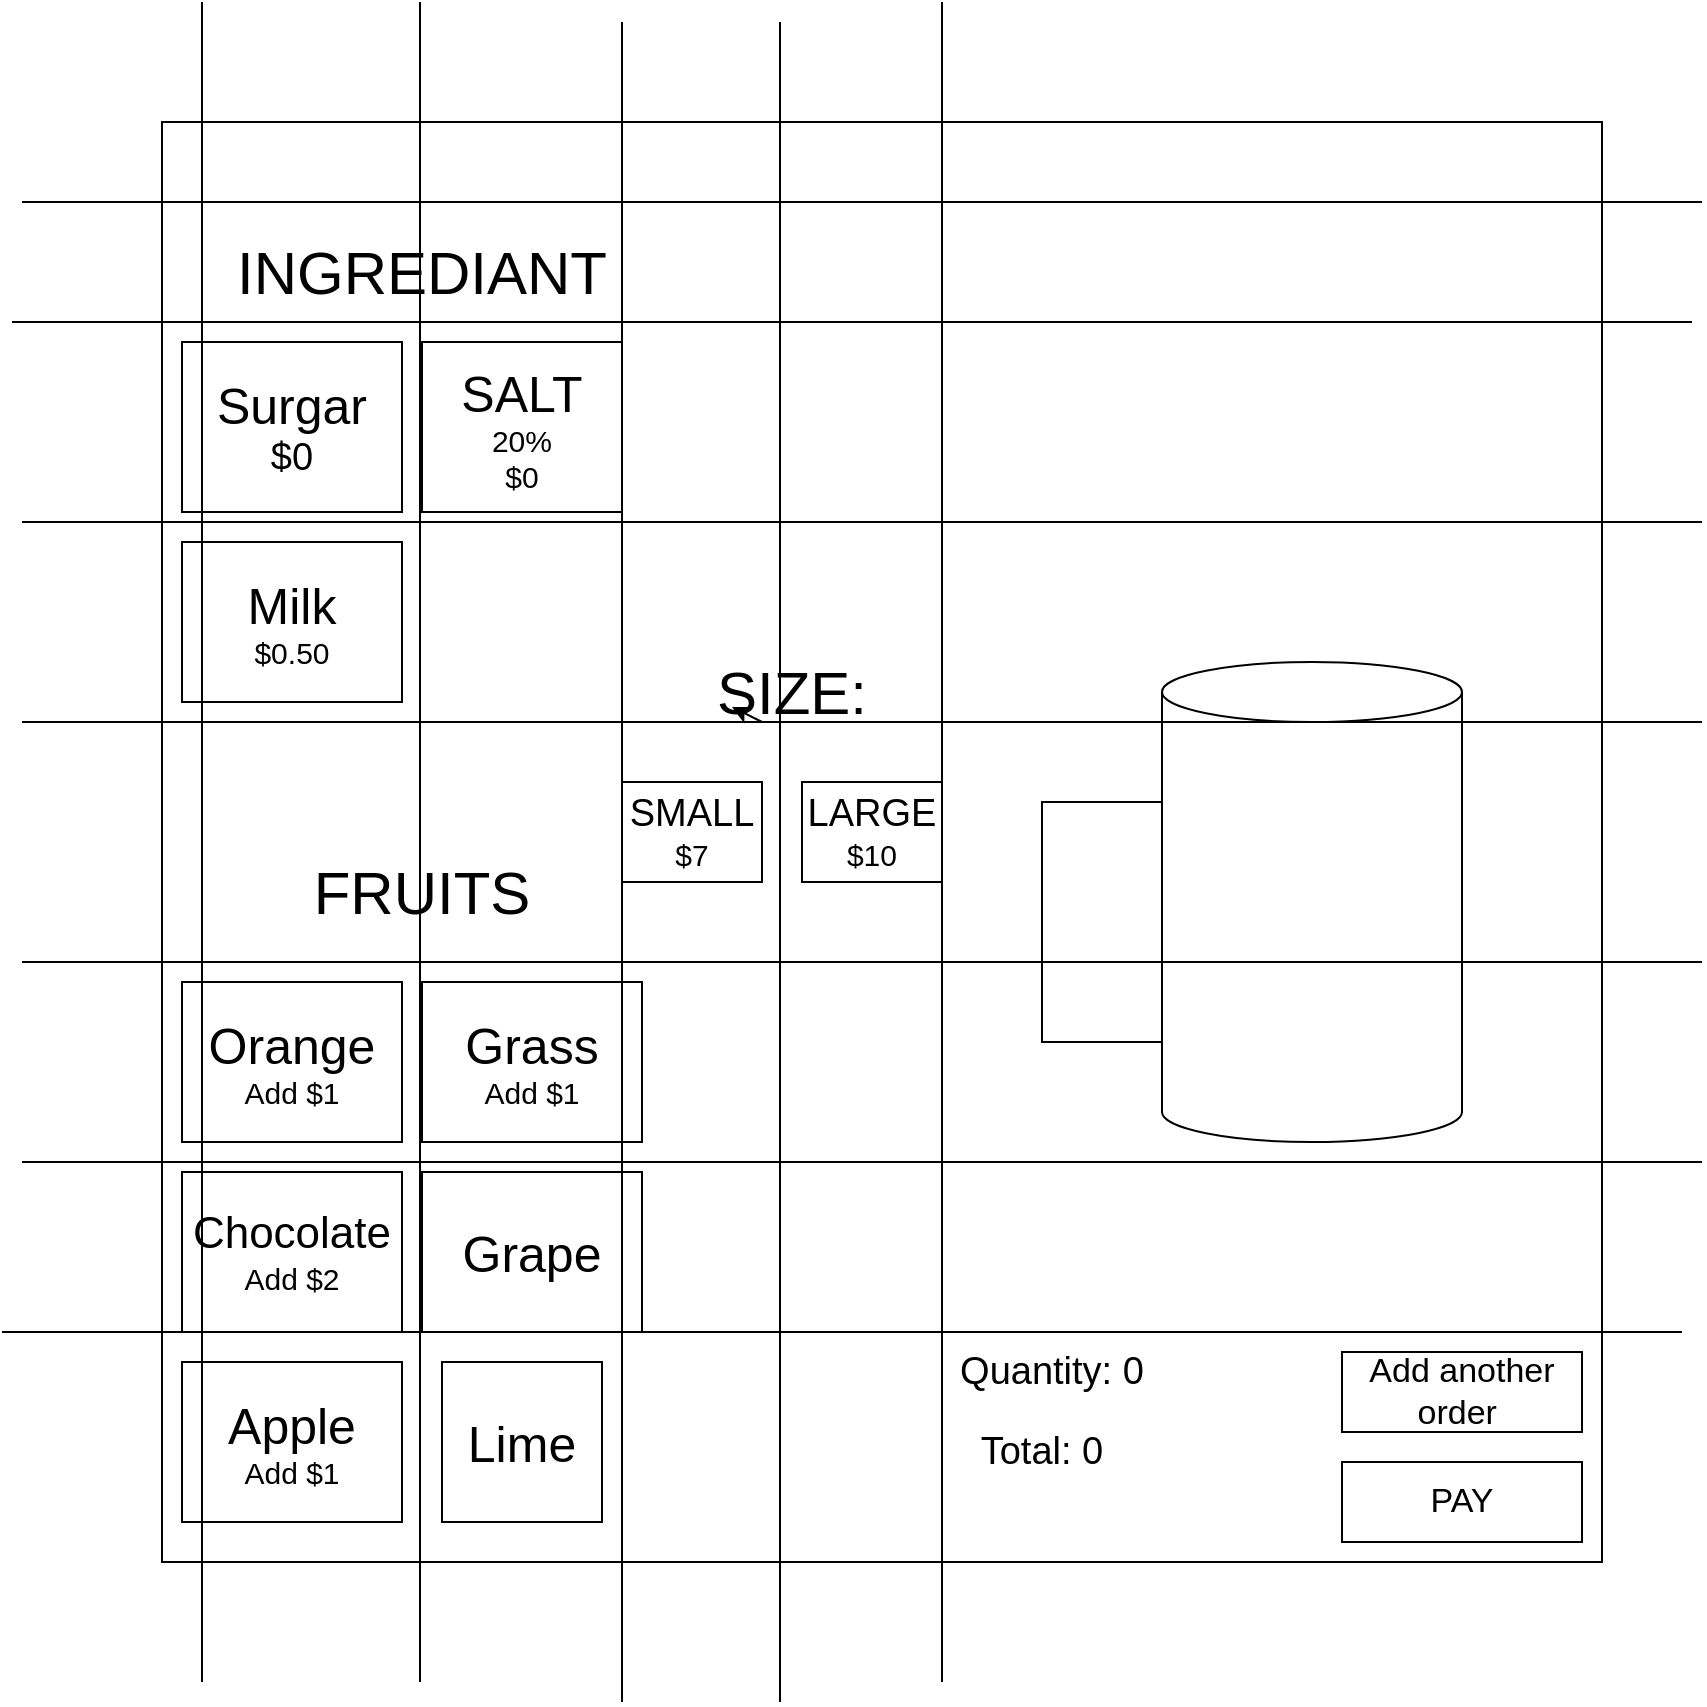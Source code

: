 <mxfile>
    <diagram id="BQ_y_1z8phDHFvpSgPhA" name="Page-1">
        <mxGraphModel dx="2222" dy="905" grid="1" gridSize="10" guides="1" tooltips="1" connect="1" arrows="1" fold="1" page="1" pageScale="1" pageWidth="850" pageHeight="1100" math="0" shadow="0">
            <root>
                <mxCell id="0"/>
                <mxCell id="1" parent="0"/>
                <mxCell id="2" value="" style="whiteSpace=wrap;html=1;aspect=fixed;" vertex="1" parent="1">
                    <mxGeometry x="80" y="80" width="720" height="720" as="geometry"/>
                </mxCell>
                <mxCell id="8" value="" style="rounded=0;whiteSpace=wrap;html=1;rotation=90;" vertex="1" parent="1">
                    <mxGeometry x="275" y="275" width="720" height="330" as="geometry"/>
                </mxCell>
                <mxCell id="9" value="" style="shape=cylinder3;whiteSpace=wrap;html=1;boundedLbl=1;backgroundOutline=1;size=15;" vertex="1" parent="1">
                    <mxGeometry x="580" y="350" width="150" height="240" as="geometry"/>
                </mxCell>
                <mxCell id="10" value="" style="shape=partialRectangle;whiteSpace=wrap;html=1;bottom=1;right=1;left=1;top=0;fillColor=none;routingCenterX=-0.5;rotation=90;" vertex="1" parent="1">
                    <mxGeometry x="490" y="450" width="120" height="60" as="geometry"/>
                </mxCell>
                <mxCell id="11" value="&lt;font style=&quot;font-size: 25px;&quot;&gt;Surgar&lt;/font&gt;&lt;div&gt;&lt;font style=&quot;font-size: 19px;&quot;&gt;$0&lt;/font&gt;&lt;/div&gt;" style="rounded=0;whiteSpace=wrap;html=1;" vertex="1" parent="1">
                    <mxGeometry x="90" y="190" width="110" height="85" as="geometry"/>
                </mxCell>
                <mxCell id="12" value="&lt;span style=&quot;font-size: 25px;&quot;&gt;SALT&lt;/span&gt;&lt;div&gt;&lt;font style=&quot;font-size: 15px;&quot;&gt;20%&lt;/font&gt;&lt;/div&gt;&lt;div&gt;&lt;font style=&quot;font-size: 15px;&quot;&gt;$0&lt;/font&gt;&lt;/div&gt;" style="rounded=0;whiteSpace=wrap;html=1;" vertex="1" parent="1">
                    <mxGeometry x="210" y="190" width="100" height="85" as="geometry"/>
                </mxCell>
                <mxCell id="13" value="&lt;font style=&quot;font-size: 25px;&quot;&gt;Apple&lt;/font&gt;&lt;div&gt;&lt;font style=&quot;font-size: 15px;&quot;&gt;Add $1&lt;/font&gt;&lt;/div&gt;" style="rounded=0;whiteSpace=wrap;html=1;" vertex="1" parent="1">
                    <mxGeometry x="90" y="700" width="110" height="80" as="geometry"/>
                </mxCell>
                <mxCell id="14" value="&lt;font style=&quot;font-size: 25px;&quot;&gt;Orange&lt;/font&gt;&lt;div&gt;&lt;font style=&quot;font-size: 15px;&quot;&gt;Add $1&lt;/font&gt;&lt;/div&gt;" style="rounded=0;whiteSpace=wrap;html=1;" vertex="1" parent="1">
                    <mxGeometry x="90" y="510" width="110" height="80" as="geometry"/>
                </mxCell>
                <mxCell id="15" value="&lt;span style=&quot;font-size: 25px;&quot;&gt;Grape&lt;/span&gt;" style="rounded=0;whiteSpace=wrap;html=1;" vertex="1" parent="1">
                    <mxGeometry x="210" y="605" width="110" height="80" as="geometry"/>
                </mxCell>
                <mxCell id="16" value="&lt;font style=&quot;font-size: 25px;&quot;&gt;Grass&lt;/font&gt;&lt;div&gt;&lt;font style=&quot;font-size: 15px;&quot;&gt;Add $1&lt;/font&gt;&lt;/div&gt;" style="rounded=0;whiteSpace=wrap;html=1;" vertex="1" parent="1">
                    <mxGeometry x="210" y="510" width="110" height="80" as="geometry"/>
                </mxCell>
                <mxCell id="17" value="&lt;font style=&quot;font-size: 25px;&quot;&gt;Milk&lt;/font&gt;&lt;div&gt;&lt;font style=&quot;&quot;&gt;&lt;span style=&quot;color: rgb(0, 0, 0);&quot;&gt;&lt;font style=&quot;font-size: 15px;&quot;&gt;$0.50&lt;/font&gt;&lt;/span&gt;&lt;br&gt;&lt;/font&gt;&lt;/div&gt;" style="rounded=0;whiteSpace=wrap;html=1;" vertex="1" parent="1">
                    <mxGeometry x="90" y="290" width="110" height="80" as="geometry"/>
                </mxCell>
                <mxCell id="18" value="&lt;font style=&quot;font-size: 22px;&quot;&gt;Chocolate&lt;/font&gt;&lt;div&gt;&lt;font style=&quot;font-size: 15px;&quot;&gt;Add $2&lt;/font&gt;&lt;/div&gt;" style="rounded=0;whiteSpace=wrap;html=1;" vertex="1" parent="1">
                    <mxGeometry x="90" y="605" width="110" height="80" as="geometry"/>
                </mxCell>
                <mxCell id="20" value="&lt;font style=&quot;font-size: 30px;&quot;&gt;INGREDIANT&lt;/font&gt;" style="text;html=1;align=center;verticalAlign=middle;whiteSpace=wrap;rounded=0;" vertex="1" parent="1">
                    <mxGeometry x="180" y="140" width="60" height="30" as="geometry"/>
                </mxCell>
                <mxCell id="22" value="&lt;font style=&quot;font-size: 30px;&quot;&gt;FRUITS&lt;/font&gt;" style="text;html=1;align=center;verticalAlign=middle;whiteSpace=wrap;rounded=0;" vertex="1" parent="1">
                    <mxGeometry x="180" y="450" width="60" height="30" as="geometry"/>
                </mxCell>
                <mxCell id="23" value="&lt;span style=&quot;font-size: 30px;&quot;&gt;SIZE:&lt;/span&gt;" style="text;html=1;align=center;verticalAlign=middle;whiteSpace=wrap;rounded=0;" vertex="1" parent="1">
                    <mxGeometry x="365" y="350" width="60" height="30" as="geometry"/>
                </mxCell>
                <mxCell id="25" value="&lt;font style=&quot;font-size: 19px;&quot;&gt;SMALL&lt;/font&gt;&lt;div&gt;&lt;font style=&quot;font-size: 15px;&quot;&gt;$7&lt;/font&gt;&lt;/div&gt;" style="rounded=0;whiteSpace=wrap;html=1;" vertex="1" parent="1">
                    <mxGeometry x="310" y="410" width="70" height="50" as="geometry"/>
                </mxCell>
                <mxCell id="26" value="&lt;font style=&quot;font-size: 19px;&quot;&gt;LARGE&lt;/font&gt;&lt;div&gt;&lt;font style=&quot;font-size: 15px;&quot;&gt;$10&lt;/font&gt;&lt;/div&gt;" style="rounded=0;whiteSpace=wrap;html=1;" vertex="1" parent="1">
                    <mxGeometry x="400" y="410" width="70" height="50" as="geometry"/>
                </mxCell>
                <mxCell id="27" value="" style="endArrow=none;html=1;" edge="1" parent="1">
                    <mxGeometry width="50" height="50" relative="1" as="geometry">
                        <mxPoint x="10" y="120" as="sourcePoint"/>
                        <mxPoint x="850" y="120" as="targetPoint"/>
                    </mxGeometry>
                </mxCell>
                <mxCell id="28" value="" style="endArrow=none;html=1;" edge="1" parent="1">
                    <mxGeometry width="50" height="50" relative="1" as="geometry">
                        <mxPoint x="5" y="180" as="sourcePoint"/>
                        <mxPoint x="845" y="180" as="targetPoint"/>
                    </mxGeometry>
                </mxCell>
                <mxCell id="29" value="" style="endArrow=none;html=1;" edge="1" parent="1">
                    <mxGeometry width="50" height="50" relative="1" as="geometry">
                        <mxPoint x="10" y="280" as="sourcePoint"/>
                        <mxPoint x="850" y="280" as="targetPoint"/>
                    </mxGeometry>
                </mxCell>
                <mxCell id="30" value="" style="endArrow=none;html=1;" edge="1" parent="1">
                    <mxGeometry width="50" height="50" relative="1" as="geometry">
                        <mxPoint x="10" y="380" as="sourcePoint"/>
                        <mxPoint x="850" y="380" as="targetPoint"/>
                    </mxGeometry>
                </mxCell>
                <mxCell id="31" value="" style="endArrow=none;html=1;" edge="1" parent="1">
                    <mxGeometry width="50" height="50" relative="1" as="geometry">
                        <mxPoint x="10" y="500" as="sourcePoint"/>
                        <mxPoint x="850" y="500" as="targetPoint"/>
                    </mxGeometry>
                </mxCell>
                <mxCell id="32" value="" style="endArrow=none;html=1;" edge="1" parent="1">
                    <mxGeometry width="50" height="50" relative="1" as="geometry">
                        <mxPoint x="10" y="600" as="sourcePoint"/>
                        <mxPoint x="850" y="600" as="targetPoint"/>
                    </mxGeometry>
                </mxCell>
                <mxCell id="33" value="" style="endArrow=none;html=1;" edge="1" parent="1">
                    <mxGeometry width="50" height="50" relative="1" as="geometry">
                        <mxPoint y="685" as="sourcePoint"/>
                        <mxPoint x="840" y="685" as="targetPoint"/>
                    </mxGeometry>
                </mxCell>
                <mxCell id="36" value="" style="endArrow=none;html=1;" edge="1" parent="1">
                    <mxGeometry width="50" height="50" relative="1" as="geometry">
                        <mxPoint x="100" y="860" as="sourcePoint"/>
                        <mxPoint x="100" y="20" as="targetPoint"/>
                    </mxGeometry>
                </mxCell>
                <mxCell id="37" value="" style="endArrow=none;html=1;" edge="1" parent="1">
                    <mxGeometry width="50" height="50" relative="1" as="geometry">
                        <mxPoint x="209" y="860" as="sourcePoint"/>
                        <mxPoint x="209" y="20" as="targetPoint"/>
                    </mxGeometry>
                </mxCell>
                <mxCell id="38" value="" style="endArrow=none;html=1;" edge="1" parent="1">
                    <mxGeometry width="50" height="50" relative="1" as="geometry">
                        <mxPoint x="310" y="870" as="sourcePoint"/>
                        <mxPoint x="310" y="30" as="targetPoint"/>
                    </mxGeometry>
                </mxCell>
                <mxCell id="39" value="" style="endArrow=none;html=1;" edge="1" parent="1">
                    <mxGeometry width="50" height="50" relative="1" as="geometry">
                        <mxPoint x="389" y="870" as="sourcePoint"/>
                        <mxPoint x="389" y="30" as="targetPoint"/>
                    </mxGeometry>
                </mxCell>
                <mxCell id="40" value="" style="endArrow=none;html=1;" edge="1" parent="1">
                    <mxGeometry width="50" height="50" relative="1" as="geometry">
                        <mxPoint x="470" y="860" as="sourcePoint"/>
                        <mxPoint x="470" y="20" as="targetPoint"/>
                    </mxGeometry>
                </mxCell>
                <mxCell id="42" value="&lt;font style=&quot;font-size: 19px;&quot;&gt;Quantity: 0&lt;/font&gt;" style="text;html=1;align=center;verticalAlign=middle;whiteSpace=wrap;rounded=0;" vertex="1" parent="1">
                    <mxGeometry x="470" y="690" width="110" height="30" as="geometry"/>
                </mxCell>
                <mxCell id="43" value="&lt;font style=&quot;font-size: 19px;&quot;&gt;Total: 0&lt;/font&gt;" style="text;html=1;align=center;verticalAlign=middle;whiteSpace=wrap;rounded=0;" vertex="1" parent="1">
                    <mxGeometry x="480" y="730" width="80" height="30" as="geometry"/>
                </mxCell>
                <mxCell id="44" value="&lt;font style=&quot;font-size: 25px;&quot;&gt;Lime&lt;/font&gt;" style="rounded=0;whiteSpace=wrap;html=1;" vertex="1" parent="1">
                    <mxGeometry x="220" y="700" width="80" height="80" as="geometry"/>
                </mxCell>
                <mxCell id="47" value="&lt;font style=&quot;font-size: 17px;&quot;&gt;Add another order&amp;nbsp;&lt;/font&gt;" style="rounded=0;whiteSpace=wrap;html=1;" vertex="1" parent="1">
                    <mxGeometry x="670" y="695" width="120" height="40" as="geometry"/>
                </mxCell>
                <mxCell id="48" value="&lt;font style=&quot;font-size: 17px;&quot;&gt;PAY&lt;/font&gt;" style="rounded=0;whiteSpace=wrap;html=1;" vertex="1" parent="1">
                    <mxGeometry x="670" y="750" width="120" height="40" as="geometry"/>
                </mxCell>
                <mxCell id="50" style="edgeStyle=none;html=1;exitX=0.25;exitY=1;exitDx=0;exitDy=0;entryX=0;entryY=0.75;entryDx=0;entryDy=0;" edge="1" parent="1" source="23" target="23">
                    <mxGeometry relative="1" as="geometry"/>
                </mxCell>
            </root>
        </mxGraphModel>
    </diagram>
</mxfile>